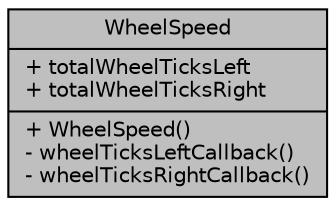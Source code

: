 digraph "WheelSpeed"
{
 // LATEX_PDF_SIZE
  edge [fontname="Helvetica",fontsize="10",labelfontname="Helvetica",labelfontsize="10"];
  node [fontname="Helvetica",fontsize="10",shape=record];
  Node1 [label="{WheelSpeed\n|+ totalWheelTicksLeft\l+ totalWheelTicksRight\l|+ WheelSpeed()\l- wheelTicksLeftCallback()\l- wheelTicksRightCallback()\l}",height=0.2,width=0.4,color="black", fillcolor="grey75", style="filled", fontcolor="black",tooltip="This class implements the logic to receive the data from the wheel speed sensors and to provide them ..."];
}
